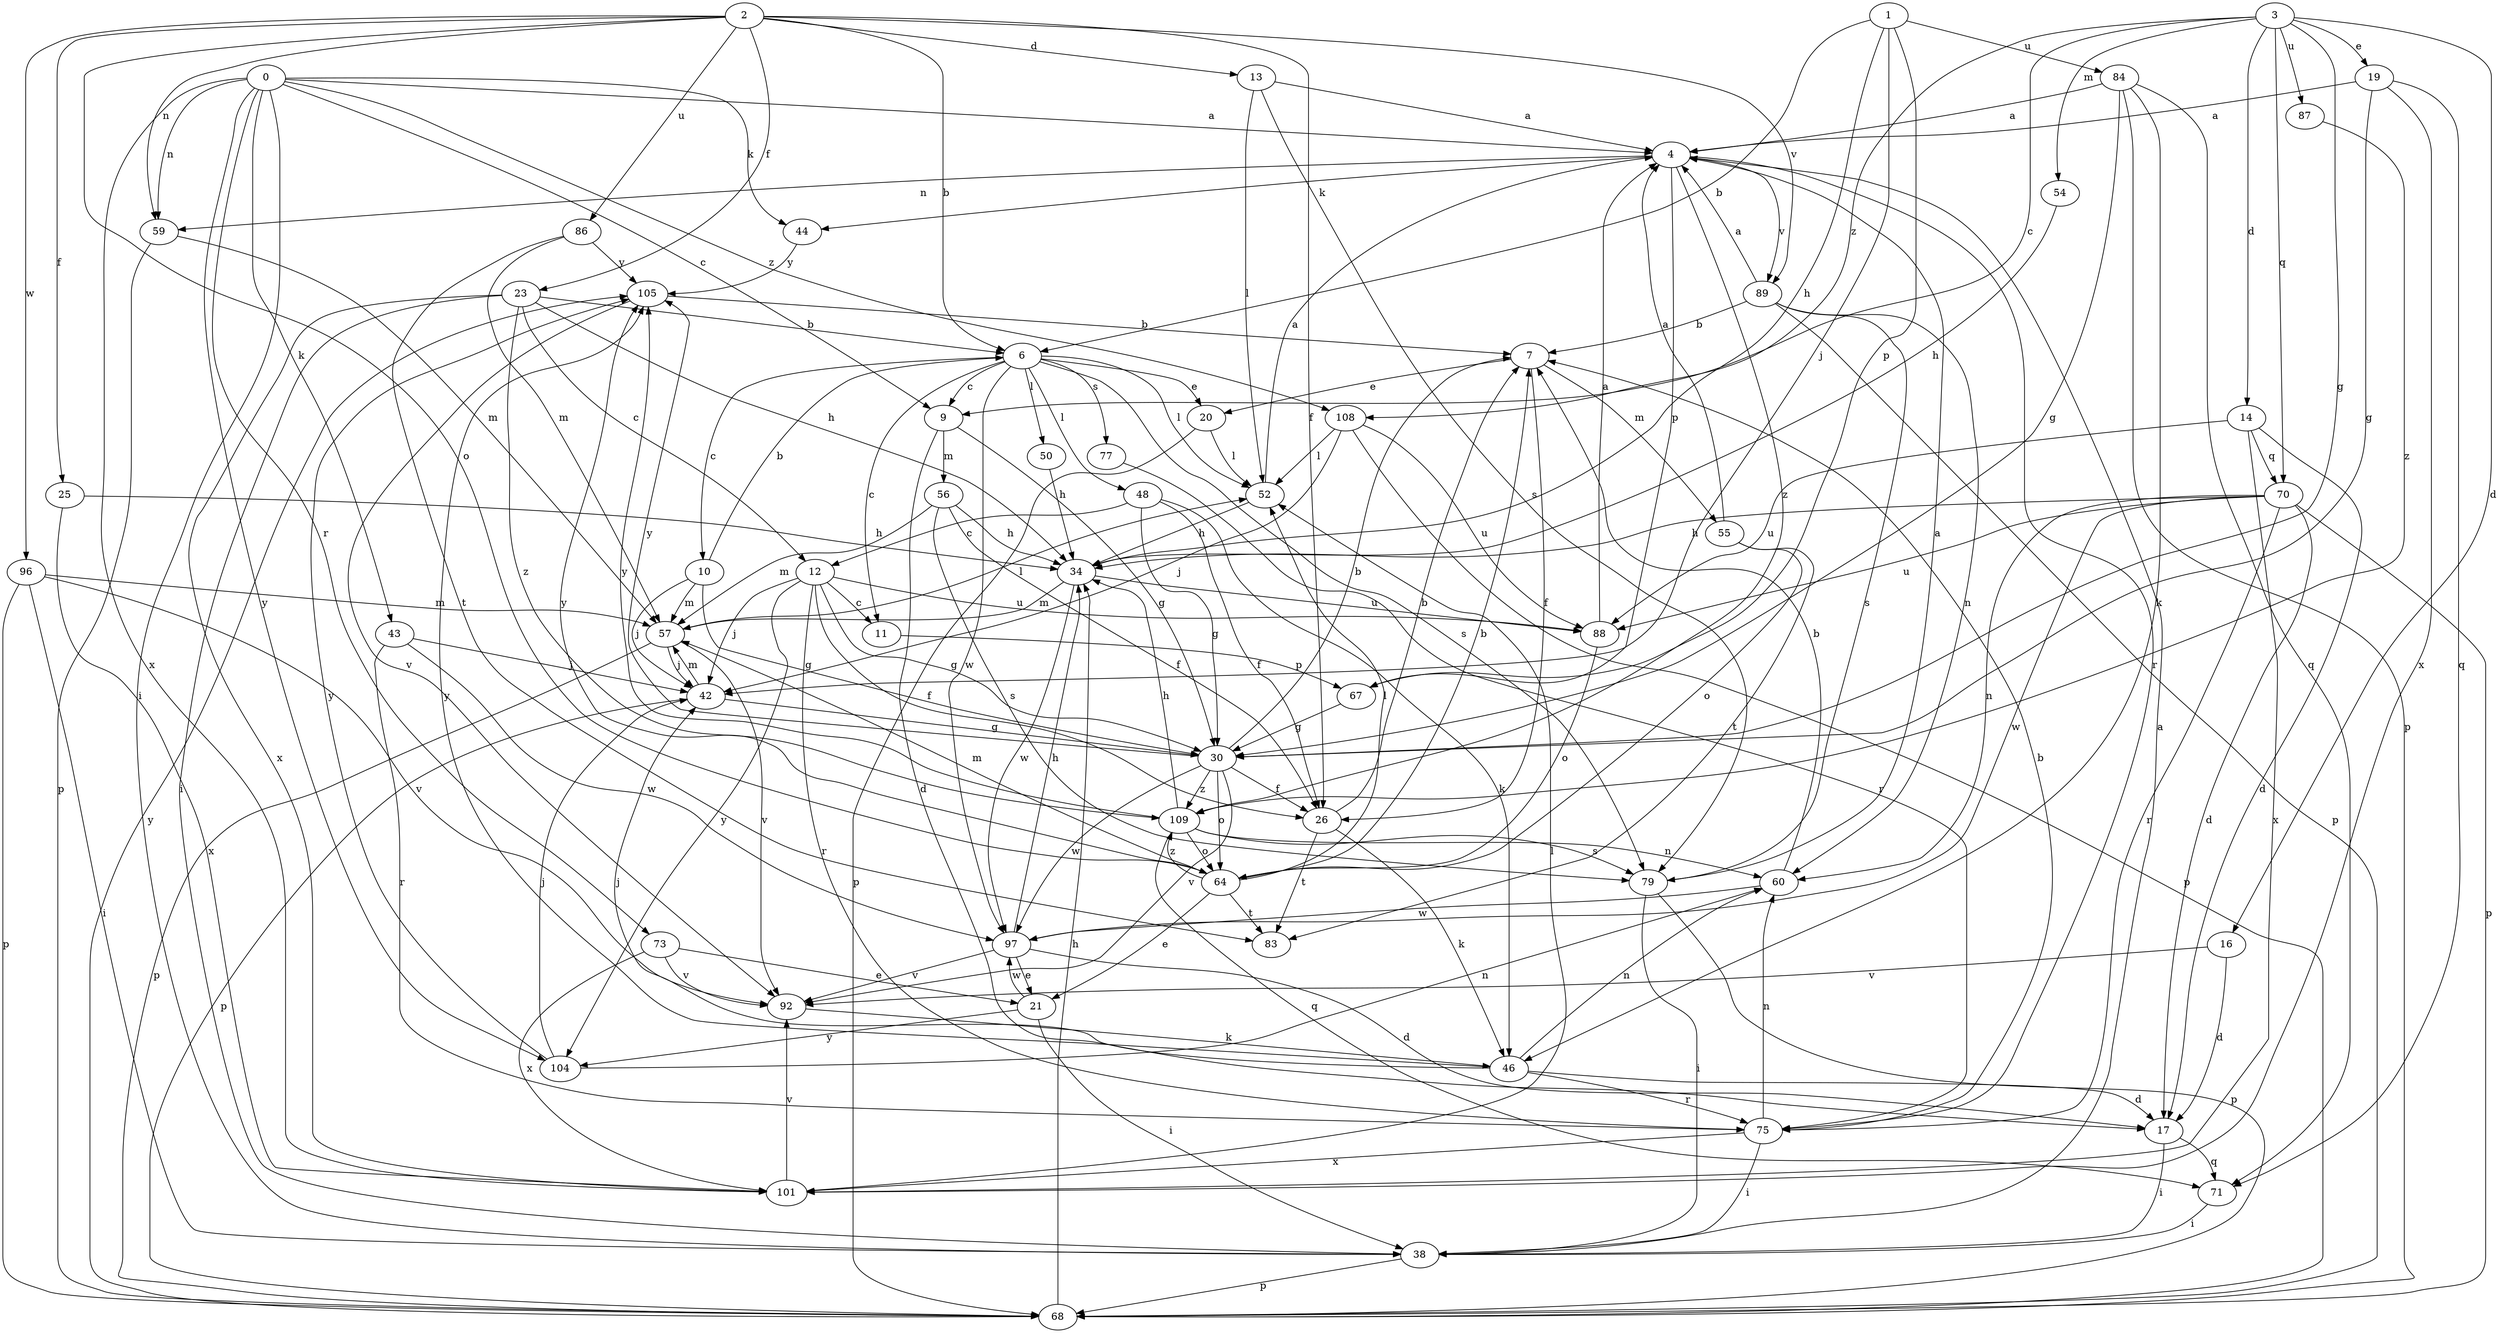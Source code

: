 strict digraph  {
0;
1;
2;
3;
4;
6;
7;
9;
10;
11;
12;
13;
14;
16;
17;
19;
20;
21;
23;
25;
26;
30;
34;
38;
42;
43;
44;
46;
48;
50;
52;
54;
55;
56;
57;
59;
60;
64;
67;
68;
70;
71;
73;
75;
77;
79;
83;
84;
86;
87;
88;
89;
92;
96;
97;
101;
104;
105;
108;
109;
0 -> 4  [label=a];
0 -> 9  [label=c];
0 -> 38  [label=i];
0 -> 43  [label=k];
0 -> 44  [label=k];
0 -> 59  [label=n];
0 -> 73  [label=r];
0 -> 101  [label=x];
0 -> 104  [label=y];
0 -> 108  [label=z];
1 -> 6  [label=b];
1 -> 34  [label=h];
1 -> 42  [label=j];
1 -> 67  [label=p];
1 -> 84  [label=u];
2 -> 6  [label=b];
2 -> 13  [label=d];
2 -> 23  [label=f];
2 -> 25  [label=f];
2 -> 26  [label=f];
2 -> 59  [label=n];
2 -> 64  [label=o];
2 -> 86  [label=u];
2 -> 89  [label=v];
2 -> 96  [label=w];
3 -> 9  [label=c];
3 -> 14  [label=d];
3 -> 16  [label=d];
3 -> 19  [label=e];
3 -> 30  [label=g];
3 -> 54  [label=m];
3 -> 70  [label=q];
3 -> 87  [label=u];
3 -> 108  [label=z];
4 -> 44  [label=k];
4 -> 59  [label=n];
4 -> 67  [label=p];
4 -> 75  [label=r];
4 -> 89  [label=v];
4 -> 109  [label=z];
6 -> 9  [label=c];
6 -> 10  [label=c];
6 -> 11  [label=c];
6 -> 20  [label=e];
6 -> 48  [label=l];
6 -> 50  [label=l];
6 -> 52  [label=l];
6 -> 77  [label=s];
6 -> 79  [label=s];
6 -> 97  [label=w];
7 -> 20  [label=e];
7 -> 26  [label=f];
7 -> 55  [label=m];
9 -> 17  [label=d];
9 -> 30  [label=g];
9 -> 56  [label=m];
10 -> 6  [label=b];
10 -> 30  [label=g];
10 -> 42  [label=j];
10 -> 57  [label=m];
11 -> 67  [label=p];
12 -> 11  [label=c];
12 -> 26  [label=f];
12 -> 30  [label=g];
12 -> 42  [label=j];
12 -> 75  [label=r];
12 -> 88  [label=u];
12 -> 104  [label=y];
13 -> 4  [label=a];
13 -> 52  [label=l];
13 -> 79  [label=s];
14 -> 17  [label=d];
14 -> 70  [label=q];
14 -> 88  [label=u];
14 -> 101  [label=x];
16 -> 17  [label=d];
16 -> 92  [label=v];
17 -> 38  [label=i];
17 -> 71  [label=q];
19 -> 4  [label=a];
19 -> 30  [label=g];
19 -> 71  [label=q];
19 -> 101  [label=x];
20 -> 52  [label=l];
20 -> 68  [label=p];
21 -> 38  [label=i];
21 -> 97  [label=w];
21 -> 104  [label=y];
23 -> 6  [label=b];
23 -> 12  [label=c];
23 -> 34  [label=h];
23 -> 38  [label=i];
23 -> 101  [label=x];
23 -> 109  [label=z];
25 -> 34  [label=h];
25 -> 101  [label=x];
26 -> 7  [label=b];
26 -> 46  [label=k];
26 -> 83  [label=t];
30 -> 7  [label=b];
30 -> 26  [label=f];
30 -> 64  [label=o];
30 -> 92  [label=v];
30 -> 97  [label=w];
30 -> 105  [label=y];
30 -> 109  [label=z];
34 -> 57  [label=m];
34 -> 88  [label=u];
34 -> 97  [label=w];
38 -> 4  [label=a];
38 -> 68  [label=p];
42 -> 30  [label=g];
42 -> 57  [label=m];
42 -> 68  [label=p];
43 -> 42  [label=j];
43 -> 75  [label=r];
43 -> 97  [label=w];
44 -> 105  [label=y];
46 -> 17  [label=d];
46 -> 42  [label=j];
46 -> 60  [label=n];
46 -> 75  [label=r];
46 -> 105  [label=y];
48 -> 12  [label=c];
48 -> 26  [label=f];
48 -> 30  [label=g];
48 -> 46  [label=k];
50 -> 34  [label=h];
52 -> 4  [label=a];
52 -> 34  [label=h];
54 -> 34  [label=h];
55 -> 4  [label=a];
55 -> 64  [label=o];
55 -> 83  [label=t];
56 -> 26  [label=f];
56 -> 34  [label=h];
56 -> 57  [label=m];
56 -> 79  [label=s];
57 -> 42  [label=j];
57 -> 52  [label=l];
57 -> 68  [label=p];
57 -> 92  [label=v];
59 -> 57  [label=m];
59 -> 68  [label=p];
60 -> 7  [label=b];
60 -> 97  [label=w];
64 -> 7  [label=b];
64 -> 21  [label=e];
64 -> 52  [label=l];
64 -> 57  [label=m];
64 -> 83  [label=t];
64 -> 105  [label=y];
64 -> 109  [label=z];
67 -> 30  [label=g];
68 -> 34  [label=h];
68 -> 105  [label=y];
70 -> 17  [label=d];
70 -> 34  [label=h];
70 -> 60  [label=n];
70 -> 68  [label=p];
70 -> 75  [label=r];
70 -> 88  [label=u];
70 -> 97  [label=w];
71 -> 38  [label=i];
73 -> 21  [label=e];
73 -> 92  [label=v];
73 -> 101  [label=x];
75 -> 7  [label=b];
75 -> 38  [label=i];
75 -> 60  [label=n];
75 -> 101  [label=x];
77 -> 75  [label=r];
79 -> 4  [label=a];
79 -> 38  [label=i];
79 -> 68  [label=p];
84 -> 4  [label=a];
84 -> 30  [label=g];
84 -> 46  [label=k];
84 -> 68  [label=p];
84 -> 71  [label=q];
86 -> 57  [label=m];
86 -> 83  [label=t];
86 -> 105  [label=y];
87 -> 109  [label=z];
88 -> 4  [label=a];
88 -> 64  [label=o];
89 -> 4  [label=a];
89 -> 7  [label=b];
89 -> 60  [label=n];
89 -> 68  [label=p];
89 -> 79  [label=s];
92 -> 46  [label=k];
96 -> 38  [label=i];
96 -> 57  [label=m];
96 -> 68  [label=p];
96 -> 92  [label=v];
97 -> 17  [label=d];
97 -> 21  [label=e];
97 -> 34  [label=h];
97 -> 92  [label=v];
101 -> 52  [label=l];
101 -> 92  [label=v];
104 -> 42  [label=j];
104 -> 60  [label=n];
104 -> 105  [label=y];
105 -> 7  [label=b];
105 -> 92  [label=v];
108 -> 42  [label=j];
108 -> 52  [label=l];
108 -> 68  [label=p];
108 -> 88  [label=u];
109 -> 34  [label=h];
109 -> 60  [label=n];
109 -> 64  [label=o];
109 -> 71  [label=q];
109 -> 79  [label=s];
109 -> 105  [label=y];
}
